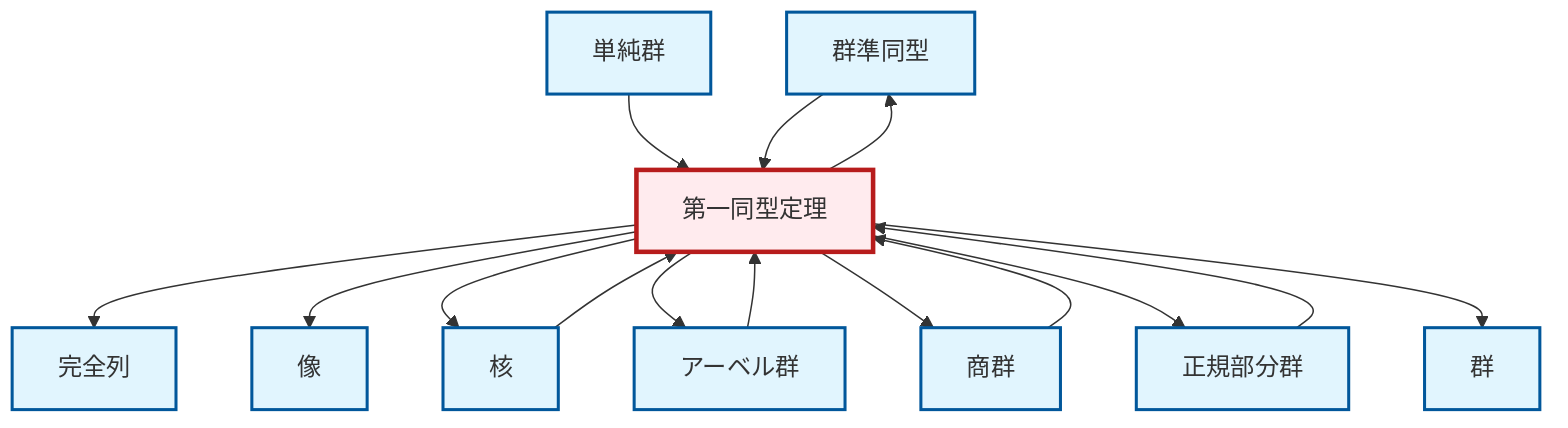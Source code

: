 graph TD
    classDef definition fill:#e1f5fe,stroke:#01579b,stroke-width:2px
    classDef theorem fill:#f3e5f5,stroke:#4a148c,stroke-width:2px
    classDef axiom fill:#fff3e0,stroke:#e65100,stroke-width:2px
    classDef example fill:#e8f5e9,stroke:#1b5e20,stroke-width:2px
    classDef current fill:#ffebee,stroke:#b71c1c,stroke-width:3px
    def-image["像"]:::definition
    def-homomorphism["群準同型"]:::definition
    def-exact-sequence["完全列"]:::definition
    def-simple-group["単純群"]:::definition
    def-kernel["核"]:::definition
    def-quotient-group["商群"]:::definition
    def-normal-subgroup["正規部分群"]:::definition
    def-abelian-group["アーベル群"]:::definition
    thm-first-isomorphism["第一同型定理"]:::theorem
    def-group["群"]:::definition
    def-quotient-group --> thm-first-isomorphism
    def-simple-group --> thm-first-isomorphism
    thm-first-isomorphism --> def-exact-sequence
    def-normal-subgroup --> thm-first-isomorphism
    thm-first-isomorphism --> def-homomorphism
    def-abelian-group --> thm-first-isomorphism
    thm-first-isomorphism --> def-image
    thm-first-isomorphism --> def-kernel
    thm-first-isomorphism --> def-abelian-group
    thm-first-isomorphism --> def-quotient-group
    thm-first-isomorphism --> def-normal-subgroup
    thm-first-isomorphism --> def-group
    def-kernel --> thm-first-isomorphism
    def-homomorphism --> thm-first-isomorphism
    class thm-first-isomorphism current